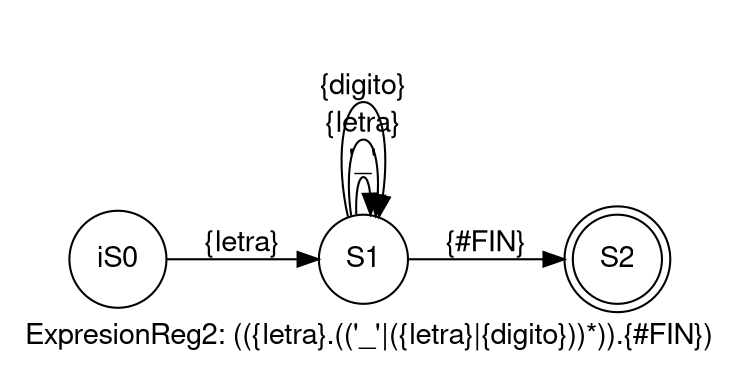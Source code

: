 digraph finite_state_machine {
	fontname="Helvetica,Arial,sans-serif"
       label="ExpresionReg2: (({letra}.(('_'|({letra}|{digito}))*)).{#FIN})"	node [fontname="Helvetica,Arial,sans-serif"]
	edge [fontname="Helvetica,Arial,sans-serif"]
	rankdir=LR;
	size="8,5";
       node [shape = doublecircle]; S2;
	node [shape = circle];iS0 -> S1 [label = "{letra}"];
S1 -> S1 [label = "'_'"];
S1 -> S1 [label = "{letra}"];
S1 -> S1 [label = "{digito}"];
S1 -> S2 [label = "{#FIN}"];
}